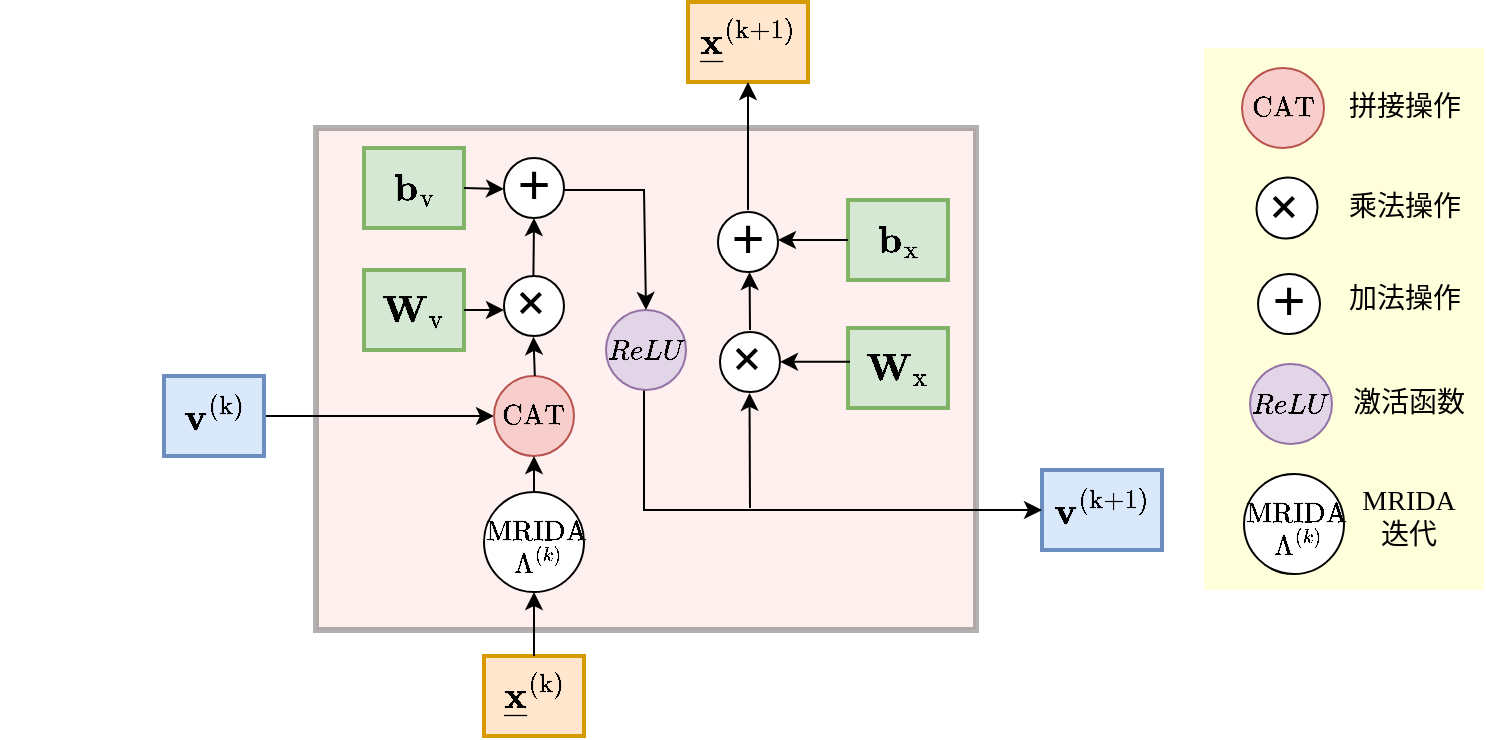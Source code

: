 <mxfile version="26.0.16">
  <diagram name="Page-1" id="LILOfGXhODGndpCMy18m">
    <mxGraphModel dx="722" dy="497" grid="1" gridSize="10" guides="1" tooltips="1" connect="1" arrows="1" fold="1" page="1" pageScale="1" pageWidth="850" pageHeight="1100" math="1" shadow="0">
      <root>
        <mxCell id="0" />
        <mxCell id="1" parent="0" />
        <mxCell id="TFhZrps5ij43pGCwZ_8e-76" value="" style="rounded=0;whiteSpace=wrap;html=1;fillColor=#ffff88;strokeWidth=2;strokeColor=none;opacity=30;" vertex="1" parent="1">
          <mxGeometry x="580" y="149" width="140" height="271" as="geometry" />
        </mxCell>
        <mxCell id="wWsefobUhynSy_OAa6-d-1" value="" style="rounded=0;whiteSpace=wrap;html=1;fillColor=#ffcccc;strokeWidth=3;movable=1;resizable=1;rotatable=1;deletable=1;editable=1;locked=0;connectable=1;strokeColor=#000000;opacity=30;" parent="1" vertex="1">
          <mxGeometry x="136" y="189" width="330" height="251" as="geometry" />
        </mxCell>
        <mxCell id="wWsefobUhynSy_OAa6-d-2" value="&lt;font style=&quot;font-size: 16px;&quot;&gt;$$\mathbf{W}_\mathrm{v}$$&lt;/font&gt;" style="rounded=0;whiteSpace=wrap;html=1;strokeWidth=2;fillColor=#d5e8d4;strokeColor=#82b366;" parent="1" vertex="1">
          <mxGeometry x="160" y="260" width="50" height="40" as="geometry" />
        </mxCell>
        <mxCell id="TFhZrps5ij43pGCwZ_8e-2" value="&lt;font style=&quot;font-size: 16px;&quot;&gt;$$\mathbf{b}_\mathrm{v}$$&lt;/font&gt;" style="rounded=0;whiteSpace=wrap;html=1;strokeWidth=2;fillColor=#d5e8d4;strokeColor=#82b366;" vertex="1" parent="1">
          <mxGeometry x="160" y="199" width="50" height="40" as="geometry" />
        </mxCell>
        <mxCell id="TFhZrps5ij43pGCwZ_8e-3" value="&lt;font style=&quot;font-size: 16px;&quot;&gt;$$\underline{\mathbf{x}}^{(\mathrm{k})}$$&lt;/font&gt;" style="rounded=0;whiteSpace=wrap;html=1;strokeWidth=2;fillColor=#ffe6cc;strokeColor=#d79b00;" vertex="1" parent="1">
          <mxGeometry x="220" y="453" width="50" height="40" as="geometry" />
        </mxCell>
        <mxCell id="TFhZrps5ij43pGCwZ_8e-4" value="&lt;font style=&quot;font-size: 16px;&quot;&gt;$$\underline{\mathbf{x}}^{(\mathrm{k+1})}$$&lt;/font&gt;" style="rounded=0;whiteSpace=wrap;html=1;strokeWidth=2;fillColor=#ffe6cc;strokeColor=#d79b00;" vertex="1" parent="1">
          <mxGeometry x="322" y="126" width="60" height="40" as="geometry" />
        </mxCell>
        <mxCell id="TFhZrps5ij43pGCwZ_8e-32" value="" style="edgeStyle=orthogonalEdgeStyle;rounded=0;orthogonalLoop=1;jettySize=auto;html=1;entryX=0;entryY=0.5;entryDx=0;entryDy=0;" edge="1" parent="1" source="TFhZrps5ij43pGCwZ_8e-5" target="TFhZrps5ij43pGCwZ_8e-24">
          <mxGeometry relative="1" as="geometry" />
        </mxCell>
        <mxCell id="TFhZrps5ij43pGCwZ_8e-5" value="&lt;font style=&quot;font-size: 16px;&quot;&gt;$$\mathbf{v}^{(\mathrm{k})}$$&lt;/font&gt;" style="rounded=0;whiteSpace=wrap;html=1;strokeWidth=2;fillColor=#dae8fc;strokeColor=#6c8ebf;" vertex="1" parent="1">
          <mxGeometry x="60" y="313" width="50" height="40" as="geometry" />
        </mxCell>
        <mxCell id="TFhZrps5ij43pGCwZ_8e-6" value="&lt;font style=&quot;font-size: 16px;&quot;&gt;$$\mathbf{v}^{(\mathrm{k+1})}$$&lt;/font&gt;" style="rounded=0;whiteSpace=wrap;html=1;strokeWidth=2;fillColor=#dae8fc;strokeColor=#6c8ebf;" vertex="1" parent="1">
          <mxGeometry x="499" y="360" width="60" height="40" as="geometry" />
        </mxCell>
        <mxCell id="TFhZrps5ij43pGCwZ_8e-7" value="&lt;font style=&quot;font-size: 16px;&quot;&gt;$$\mathbf{b}_\mathrm{x}$$&lt;/font&gt;" style="rounded=0;whiteSpace=wrap;html=1;strokeWidth=2;fillColor=#d5e8d4;strokeColor=#82b366;" vertex="1" parent="1">
          <mxGeometry x="402" y="225" width="50" height="40" as="geometry" />
        </mxCell>
        <mxCell id="TFhZrps5ij43pGCwZ_8e-8" value="&lt;font style=&quot;font-size: 16px;&quot;&gt;$$\mathbf{W}_\mathrm{x}$$&lt;/font&gt;" style="rounded=0;whiteSpace=wrap;html=1;strokeWidth=2;fillColor=#d5e8d4;strokeColor=#82b366;" vertex="1" parent="1">
          <mxGeometry x="402" y="289" width="50" height="40" as="geometry" />
        </mxCell>
        <mxCell id="TFhZrps5ij43pGCwZ_8e-14" value="" style="group" vertex="1" connectable="0" parent="1">
          <mxGeometry x="215" y="202" width="60" height="32" as="geometry" />
        </mxCell>
        <mxCell id="TFhZrps5ij43pGCwZ_8e-10" value="" style="ellipse;whiteSpace=wrap;html=1;aspect=fixed;" vertex="1" parent="TFhZrps5ij43pGCwZ_8e-14">
          <mxGeometry x="15" y="2" width="30" height="30" as="geometry" />
        </mxCell>
        <mxCell id="TFhZrps5ij43pGCwZ_8e-13" value="&lt;font style=&quot;font-size: 28px;&quot;&gt;+&lt;/font&gt;" style="text;html=1;align=center;verticalAlign=middle;whiteSpace=wrap;rounded=0;" vertex="1" parent="TFhZrps5ij43pGCwZ_8e-14">
          <mxGeometry width="60" height="30" as="geometry" />
        </mxCell>
        <mxCell id="TFhZrps5ij43pGCwZ_8e-42" value="" style="endArrow=classic;html=1;rounded=0;exitX=1;exitY=0.5;exitDx=0;exitDy=0;" edge="1" parent="TFhZrps5ij43pGCwZ_8e-14" source="TFhZrps5ij43pGCwZ_8e-2">
          <mxGeometry width="50" height="50" relative="1" as="geometry">
            <mxPoint x="-10.23" y="16.5" as="sourcePoint" />
            <mxPoint x="15" y="17.5" as="targetPoint" />
          </mxGeometry>
        </mxCell>
        <mxCell id="TFhZrps5ij43pGCwZ_8e-15" value="" style="group;rotation=-45;" vertex="1" connectable="0" parent="1">
          <mxGeometry x="214" y="261" width="60" height="32" as="geometry" />
        </mxCell>
        <mxCell id="TFhZrps5ij43pGCwZ_8e-16" value="" style="ellipse;whiteSpace=wrap;html=1;aspect=fixed;rotation=-45;" vertex="1" parent="TFhZrps5ij43pGCwZ_8e-15">
          <mxGeometry x="16" y="2" width="30" height="30" as="geometry" />
        </mxCell>
        <mxCell id="TFhZrps5ij43pGCwZ_8e-17" value="&lt;font style=&quot;font-size: 28px;&quot;&gt;+&lt;/font&gt;" style="text;html=1;align=center;verticalAlign=middle;whiteSpace=wrap;rounded=0;rotation=-45;" vertex="1" parent="TFhZrps5ij43pGCwZ_8e-15">
          <mxGeometry x="-1" width="60" height="30" as="geometry" />
        </mxCell>
        <mxCell id="TFhZrps5ij43pGCwZ_8e-41" value="" style="endArrow=classic;html=1;rounded=0;entryX=0.5;entryY=1;entryDx=0;entryDy=0;exitX=0.5;exitY=0;exitDx=0;exitDy=0;" edge="1" parent="TFhZrps5ij43pGCwZ_8e-15" target="TFhZrps5ij43pGCwZ_8e-10">
          <mxGeometry width="50" height="50" relative="1" as="geometry">
            <mxPoint x="30.71" y="2" as="sourcePoint" />
            <mxPoint x="31.29" y="-18" as="targetPoint" />
          </mxGeometry>
        </mxCell>
        <mxCell id="TFhZrps5ij43pGCwZ_8e-18" value="" style="group" vertex="1" connectable="0" parent="1">
          <mxGeometry x="350" y="220" width="60" height="32" as="geometry" />
        </mxCell>
        <mxCell id="TFhZrps5ij43pGCwZ_8e-19" value="" style="ellipse;whiteSpace=wrap;html=1;aspect=fixed;" vertex="1" parent="TFhZrps5ij43pGCwZ_8e-18">
          <mxGeometry x="-13" y="11" width="30" height="30" as="geometry" />
        </mxCell>
        <mxCell id="TFhZrps5ij43pGCwZ_8e-20" value="&lt;font style=&quot;font-size: 28px;&quot;&gt;+&lt;/font&gt;" style="text;html=1;align=center;verticalAlign=middle;whiteSpace=wrap;rounded=0;movable=0;resizable=0;rotatable=0;deletable=0;editable=0;locked=1;connectable=0;" vertex="1" parent="TFhZrps5ij43pGCwZ_8e-18">
          <mxGeometry x="-28" y="9" width="60" height="30" as="geometry" />
        </mxCell>
        <mxCell id="TFhZrps5ij43pGCwZ_8e-21" value="" style="group;rotation=-45;" vertex="1" connectable="0" parent="1">
          <mxGeometry x="350" y="280" width="60" height="32" as="geometry" />
        </mxCell>
        <mxCell id="TFhZrps5ij43pGCwZ_8e-22" value="" style="ellipse;whiteSpace=wrap;html=1;aspect=fixed;rotation=-45;" vertex="1" parent="TFhZrps5ij43pGCwZ_8e-21">
          <mxGeometry x="-12" y="11" width="30" height="30" as="geometry" />
        </mxCell>
        <mxCell id="TFhZrps5ij43pGCwZ_8e-23" value="&lt;font style=&quot;font-size: 28px;&quot;&gt;+&lt;/font&gt;" style="text;html=1;align=center;verticalAlign=middle;whiteSpace=wrap;rounded=0;rotation=-45;" vertex="1" parent="TFhZrps5ij43pGCwZ_8e-21">
          <mxGeometry x="-29" y="9" width="60" height="30" as="geometry" />
        </mxCell>
        <mxCell id="TFhZrps5ij43pGCwZ_8e-54" value="" style="endArrow=classic;html=1;rounded=0;exitX=0;exitY=0.5;exitDx=0;exitDy=0;" edge="1" parent="TFhZrps5ij43pGCwZ_8e-21">
          <mxGeometry width="50" height="50" relative="1" as="geometry">
            <mxPoint x="53" y="25.89" as="sourcePoint" />
            <mxPoint x="18" y="25.89" as="targetPoint" />
          </mxGeometry>
        </mxCell>
        <mxCell id="TFhZrps5ij43pGCwZ_8e-24" value="$$\mathrm{CAT}$$" style="ellipse;whiteSpace=wrap;html=1;aspect=fixed;fillColor=#f8cecc;strokeColor=#b85450;" vertex="1" parent="1">
          <mxGeometry x="225" y="313" width="40" height="40" as="geometry" />
        </mxCell>
        <mxCell id="TFhZrps5ij43pGCwZ_8e-47" value="" style="edgeStyle=orthogonalEdgeStyle;rounded=0;orthogonalLoop=1;jettySize=auto;html=1;exitX=0.5;exitY=1;exitDx=0;exitDy=0;entryX=0;entryY=0.5;entryDx=0;entryDy=0;" edge="1" parent="1" source="TFhZrps5ij43pGCwZ_8e-29" target="TFhZrps5ij43pGCwZ_8e-6">
          <mxGeometry relative="1" as="geometry">
            <mxPoint x="490" y="390" as="targetPoint" />
            <Array as="points">
              <mxPoint x="300" y="320" />
              <mxPoint x="300" y="380" />
            </Array>
          </mxGeometry>
        </mxCell>
        <mxCell id="TFhZrps5ij43pGCwZ_8e-29" value="$$ReLU$$" style="ellipse;whiteSpace=wrap;html=1;aspect=fixed;fillColor=#e1d5e7;strokeColor=#9673a6;" vertex="1" parent="1">
          <mxGeometry x="281" y="280" width="40" height="40" as="geometry" />
        </mxCell>
        <mxCell id="TFhZrps5ij43pGCwZ_8e-30" value="" style="group;movable=1;resizable=1;rotatable=1;deletable=1;editable=1;locked=0;connectable=1;" vertex="1" connectable="0" parent="1">
          <mxGeometry x="214" y="369" width="63" height="52" as="geometry" />
        </mxCell>
        <mxCell id="TFhZrps5ij43pGCwZ_8e-26" value="" style="ellipse;whiteSpace=wrap;html=1;aspect=fixed;" vertex="1" parent="TFhZrps5ij43pGCwZ_8e-30">
          <mxGeometry x="6" y="2" width="50" height="50" as="geometry" />
        </mxCell>
        <mxCell id="TFhZrps5ij43pGCwZ_8e-27" value="$$\mathrm{MRIDA}$$" style="text;html=1;align=center;verticalAlign=middle;whiteSpace=wrap;rounded=0;movable=1;resizable=1;rotatable=1;deletable=1;editable=1;locked=0;connectable=1;" vertex="1" parent="TFhZrps5ij43pGCwZ_8e-30">
          <mxGeometry x="2" y="7" width="60" height="30" as="geometry" />
        </mxCell>
        <mxCell id="TFhZrps5ij43pGCwZ_8e-28" value="$$\Lambda^{(k)}$$" style="text;html=1;align=center;verticalAlign=middle;whiteSpace=wrap;rounded=0;movable=1;resizable=1;rotatable=1;deletable=1;editable=1;locked=0;connectable=1;" vertex="1" parent="TFhZrps5ij43pGCwZ_8e-30">
          <mxGeometry x="3" y="22" width="60" height="30" as="geometry" />
        </mxCell>
        <mxCell id="TFhZrps5ij43pGCwZ_8e-35" value="" style="endArrow=classic;html=1;rounded=0;exitX=0.5;exitY=0;exitDx=0;exitDy=0;entryX=0.5;entryY=1;entryDx=0;entryDy=0;" edge="1" parent="1" source="TFhZrps5ij43pGCwZ_8e-3" target="TFhZrps5ij43pGCwZ_8e-26">
          <mxGeometry width="50" height="50" relative="1" as="geometry">
            <mxPoint x="160" y="520" as="sourcePoint" />
            <mxPoint x="246" y="420" as="targetPoint" />
          </mxGeometry>
        </mxCell>
        <mxCell id="TFhZrps5ij43pGCwZ_8e-36" value="" style="endArrow=classic;html=1;rounded=0;entryX=0.5;entryY=1;entryDx=0;entryDy=0;exitX=0.5;exitY=0;exitDx=0;exitDy=0;" edge="1" parent="1" source="TFhZrps5ij43pGCwZ_8e-26" target="TFhZrps5ij43pGCwZ_8e-24">
          <mxGeometry width="50" height="50" relative="1" as="geometry">
            <mxPoint x="274.44" y="353" as="sourcePoint" />
            <mxPoint x="274.44" y="322" as="targetPoint" />
          </mxGeometry>
        </mxCell>
        <mxCell id="TFhZrps5ij43pGCwZ_8e-40" value="" style="endArrow=classic;html=1;rounded=0;entryX=0.315;entryY=0.951;entryDx=0;entryDy=0;exitX=0.5;exitY=0;exitDx=0;exitDy=0;entryPerimeter=0;" edge="1" parent="1" target="TFhZrps5ij43pGCwZ_8e-17">
          <mxGeometry width="50" height="50" relative="1" as="geometry">
            <mxPoint x="245.42" y="313" as="sourcePoint" />
            <mxPoint x="245.42" y="295" as="targetPoint" />
          </mxGeometry>
        </mxCell>
        <mxCell id="TFhZrps5ij43pGCwZ_8e-44" value="" style="endArrow=classic;html=1;rounded=0;exitX=1;exitY=0.5;exitDx=0;exitDy=0;" edge="1" parent="1" source="wWsefobUhynSy_OAa6-d-2">
          <mxGeometry width="50" height="50" relative="1" as="geometry">
            <mxPoint x="210" y="281.75" as="sourcePoint" />
            <mxPoint x="230" y="280" as="targetPoint" />
          </mxGeometry>
        </mxCell>
        <mxCell id="TFhZrps5ij43pGCwZ_8e-46" value="" style="endArrow=classic;html=1;rounded=0;exitX=0.75;exitY=0.6;exitDx=0;exitDy=0;exitPerimeter=0;entryX=0.5;entryY=0;entryDx=0;entryDy=0;" edge="1" parent="1" source="TFhZrps5ij43pGCwZ_8e-13" target="TFhZrps5ij43pGCwZ_8e-29">
          <mxGeometry width="50" height="50" relative="1" as="geometry">
            <mxPoint x="290" y="270" as="sourcePoint" />
            <mxPoint x="340" y="220" as="targetPoint" />
            <Array as="points">
              <mxPoint x="300" y="220" />
            </Array>
          </mxGeometry>
        </mxCell>
        <mxCell id="TFhZrps5ij43pGCwZ_8e-49" value="" style="endArrow=classic;html=1;rounded=0;entryX=0.315;entryY=0.953;entryDx=0;entryDy=0;entryPerimeter=0;" edge="1" parent="1" target="TFhZrps5ij43pGCwZ_8e-23">
          <mxGeometry width="50" height="50" relative="1" as="geometry">
            <mxPoint x="353" y="379" as="sourcePoint" />
            <mxPoint x="353" y="329" as="targetPoint" />
          </mxGeometry>
        </mxCell>
        <mxCell id="TFhZrps5ij43pGCwZ_8e-50" value="" style="endArrow=classic;html=1;rounded=0;entryX=0.315;entryY=0.953;entryDx=0;entryDy=0;entryPerimeter=0;" edge="1" parent="1">
          <mxGeometry width="50" height="50" relative="1" as="geometry">
            <mxPoint x="353" y="290" as="sourcePoint" />
            <mxPoint x="352.78" y="261" as="targetPoint" />
          </mxGeometry>
        </mxCell>
        <mxCell id="TFhZrps5ij43pGCwZ_8e-51" value="" style="edgeStyle=orthogonalEdgeStyle;rounded=0;orthogonalLoop=1;jettySize=auto;html=1;" edge="1" parent="1" target="TFhZrps5ij43pGCwZ_8e-4">
          <mxGeometry relative="1" as="geometry">
            <mxPoint x="352" y="230" as="sourcePoint" />
            <Array as="points">
              <mxPoint x="352" y="200" />
              <mxPoint x="352" y="200" />
            </Array>
          </mxGeometry>
        </mxCell>
        <mxCell id="TFhZrps5ij43pGCwZ_8e-52" value="" style="endArrow=classic;html=1;rounded=0;exitX=0;exitY=0.5;exitDx=0;exitDy=0;" edge="1" parent="1" source="TFhZrps5ij43pGCwZ_8e-7">
          <mxGeometry width="50" height="50" relative="1" as="geometry">
            <mxPoint x="399" y="245" as="sourcePoint" />
            <mxPoint x="367" y="245" as="targetPoint" />
          </mxGeometry>
        </mxCell>
        <mxCell id="TFhZrps5ij43pGCwZ_8e-55" value="$$\mathrm{CAT}$$" style="ellipse;whiteSpace=wrap;html=1;aspect=fixed;fillColor=#f8cecc;strokeColor=#b85450;" vertex="1" parent="1">
          <mxGeometry x="599" y="159" width="41" height="40" as="geometry" />
        </mxCell>
        <mxCell id="TFhZrps5ij43pGCwZ_8e-56" value="&lt;font face=&quot;Times New Roman&quot; style=&quot;font-size: 14px;&quot;&gt;拼接操作&lt;/font&gt;" style="text;html=1;align=center;verticalAlign=middle;whiteSpace=wrap;rounded=0;" vertex="1" parent="1">
          <mxGeometry x="650" y="164" width="61" height="30" as="geometry" />
        </mxCell>
        <mxCell id="TFhZrps5ij43pGCwZ_8e-57" value="" style="group;rotation=-45;" vertex="1" connectable="0" parent="1">
          <mxGeometry x="590" y="212" width="61" height="32" as="geometry" />
        </mxCell>
        <mxCell id="TFhZrps5ij43pGCwZ_8e-58" value="" style="ellipse;whiteSpace=wrap;html=1;aspect=fixed;rotation=-45;" vertex="1" parent="TFhZrps5ij43pGCwZ_8e-57">
          <mxGeometry x="16" y="2" width="31" height="30" as="geometry" />
        </mxCell>
        <mxCell id="TFhZrps5ij43pGCwZ_8e-59" value="&lt;font style=&quot;font-size: 28px;&quot;&gt;+&lt;/font&gt;" style="text;html=1;align=center;verticalAlign=middle;whiteSpace=wrap;rounded=0;rotation=-45;" vertex="1" parent="TFhZrps5ij43pGCwZ_8e-57">
          <mxGeometry x="-1" y="1" width="61" height="30" as="geometry" />
        </mxCell>
        <mxCell id="TFhZrps5ij43pGCwZ_8e-61" value="&lt;font face=&quot;Times New Roman&quot; style=&quot;font-size: 14px;&quot;&gt;乘法操作&lt;/font&gt;" style="text;html=1;align=center;verticalAlign=middle;whiteSpace=wrap;rounded=0;" vertex="1" parent="1">
          <mxGeometry x="650" y="214" width="61" height="30" as="geometry" />
        </mxCell>
        <mxCell id="TFhZrps5ij43pGCwZ_8e-62" value="" style="group" vertex="1" connectable="0" parent="1">
          <mxGeometry x="592" y="260" width="61" height="32" as="geometry" />
        </mxCell>
        <mxCell id="TFhZrps5ij43pGCwZ_8e-63" value="" style="ellipse;whiteSpace=wrap;html=1;aspect=fixed;" vertex="1" parent="TFhZrps5ij43pGCwZ_8e-62">
          <mxGeometry x="15" y="2" width="31" height="30" as="geometry" />
        </mxCell>
        <mxCell id="TFhZrps5ij43pGCwZ_8e-64" value="&lt;font style=&quot;font-size: 28px;&quot;&gt;+&lt;/font&gt;" style="text;html=1;align=center;verticalAlign=middle;whiteSpace=wrap;rounded=0;" vertex="1" parent="TFhZrps5ij43pGCwZ_8e-62">
          <mxGeometry width="61" height="30" as="geometry" />
        </mxCell>
        <mxCell id="TFhZrps5ij43pGCwZ_8e-68" value="&lt;font face=&quot;Times New Roman&quot; style=&quot;font-size: 14px;&quot;&gt;加法操作&lt;/font&gt;" style="text;html=1;align=center;verticalAlign=middle;whiteSpace=wrap;rounded=0;" vertex="1" parent="1">
          <mxGeometry x="650" y="260" width="61" height="30" as="geometry" />
        </mxCell>
        <mxCell id="TFhZrps5ij43pGCwZ_8e-69" value="$$ReLU$$" style="ellipse;whiteSpace=wrap;html=1;aspect=fixed;fillColor=#e1d5e7;strokeColor=#9673a6;" vertex="1" parent="1">
          <mxGeometry x="603" y="307" width="41" height="40" as="geometry" />
        </mxCell>
        <mxCell id="TFhZrps5ij43pGCwZ_8e-70" value="&lt;font face=&quot;Times New Roman&quot;&gt;&lt;span style=&quot;font-size: 14px;&quot;&gt;激活函数&lt;/span&gt;&lt;/font&gt;" style="text;html=1;align=center;verticalAlign=middle;whiteSpace=wrap;rounded=0;" vertex="1" parent="1">
          <mxGeometry x="652" y="312" width="61" height="30" as="geometry" />
        </mxCell>
        <mxCell id="TFhZrps5ij43pGCwZ_8e-71" value="" style="group;movable=1;resizable=1;rotatable=1;deletable=1;editable=1;locked=0;connectable=1;" vertex="1" connectable="0" parent="1">
          <mxGeometry x="594" y="360" width="63" height="52" as="geometry" />
        </mxCell>
        <mxCell id="TFhZrps5ij43pGCwZ_8e-72" value="" style="ellipse;whiteSpace=wrap;html=1;aspect=fixed;" vertex="1" parent="TFhZrps5ij43pGCwZ_8e-71">
          <mxGeometry x="6" y="2" width="50" height="50" as="geometry" />
        </mxCell>
        <mxCell id="TFhZrps5ij43pGCwZ_8e-73" value="$$\mathrm{MRIDA}$$" style="text;html=1;align=center;verticalAlign=middle;whiteSpace=wrap;rounded=0;movable=1;resizable=1;rotatable=1;deletable=1;editable=1;locked=0;connectable=1;" vertex="1" parent="TFhZrps5ij43pGCwZ_8e-71">
          <mxGeometry x="2" y="7" width="60" height="30" as="geometry" />
        </mxCell>
        <mxCell id="TFhZrps5ij43pGCwZ_8e-74" value="$$\Lambda^{(k)}$$" style="text;html=1;align=center;verticalAlign=middle;whiteSpace=wrap;rounded=0;movable=1;resizable=1;rotatable=1;deletable=1;editable=1;locked=0;connectable=1;" vertex="1" parent="TFhZrps5ij43pGCwZ_8e-71">
          <mxGeometry x="3" y="22" width="60" height="30" as="geometry" />
        </mxCell>
        <mxCell id="TFhZrps5ij43pGCwZ_8e-75" value="&lt;font face=&quot;Times New Roman&quot;&gt;&lt;span style=&quot;font-size: 14px;&quot;&gt;MRIDA迭代&lt;/span&gt;&lt;/font&gt;" style="text;html=1;align=center;verticalAlign=middle;whiteSpace=wrap;rounded=0;" vertex="1" parent="1">
          <mxGeometry x="652" y="369" width="61" height="30" as="geometry" />
        </mxCell>
      </root>
    </mxGraphModel>
  </diagram>
</mxfile>
